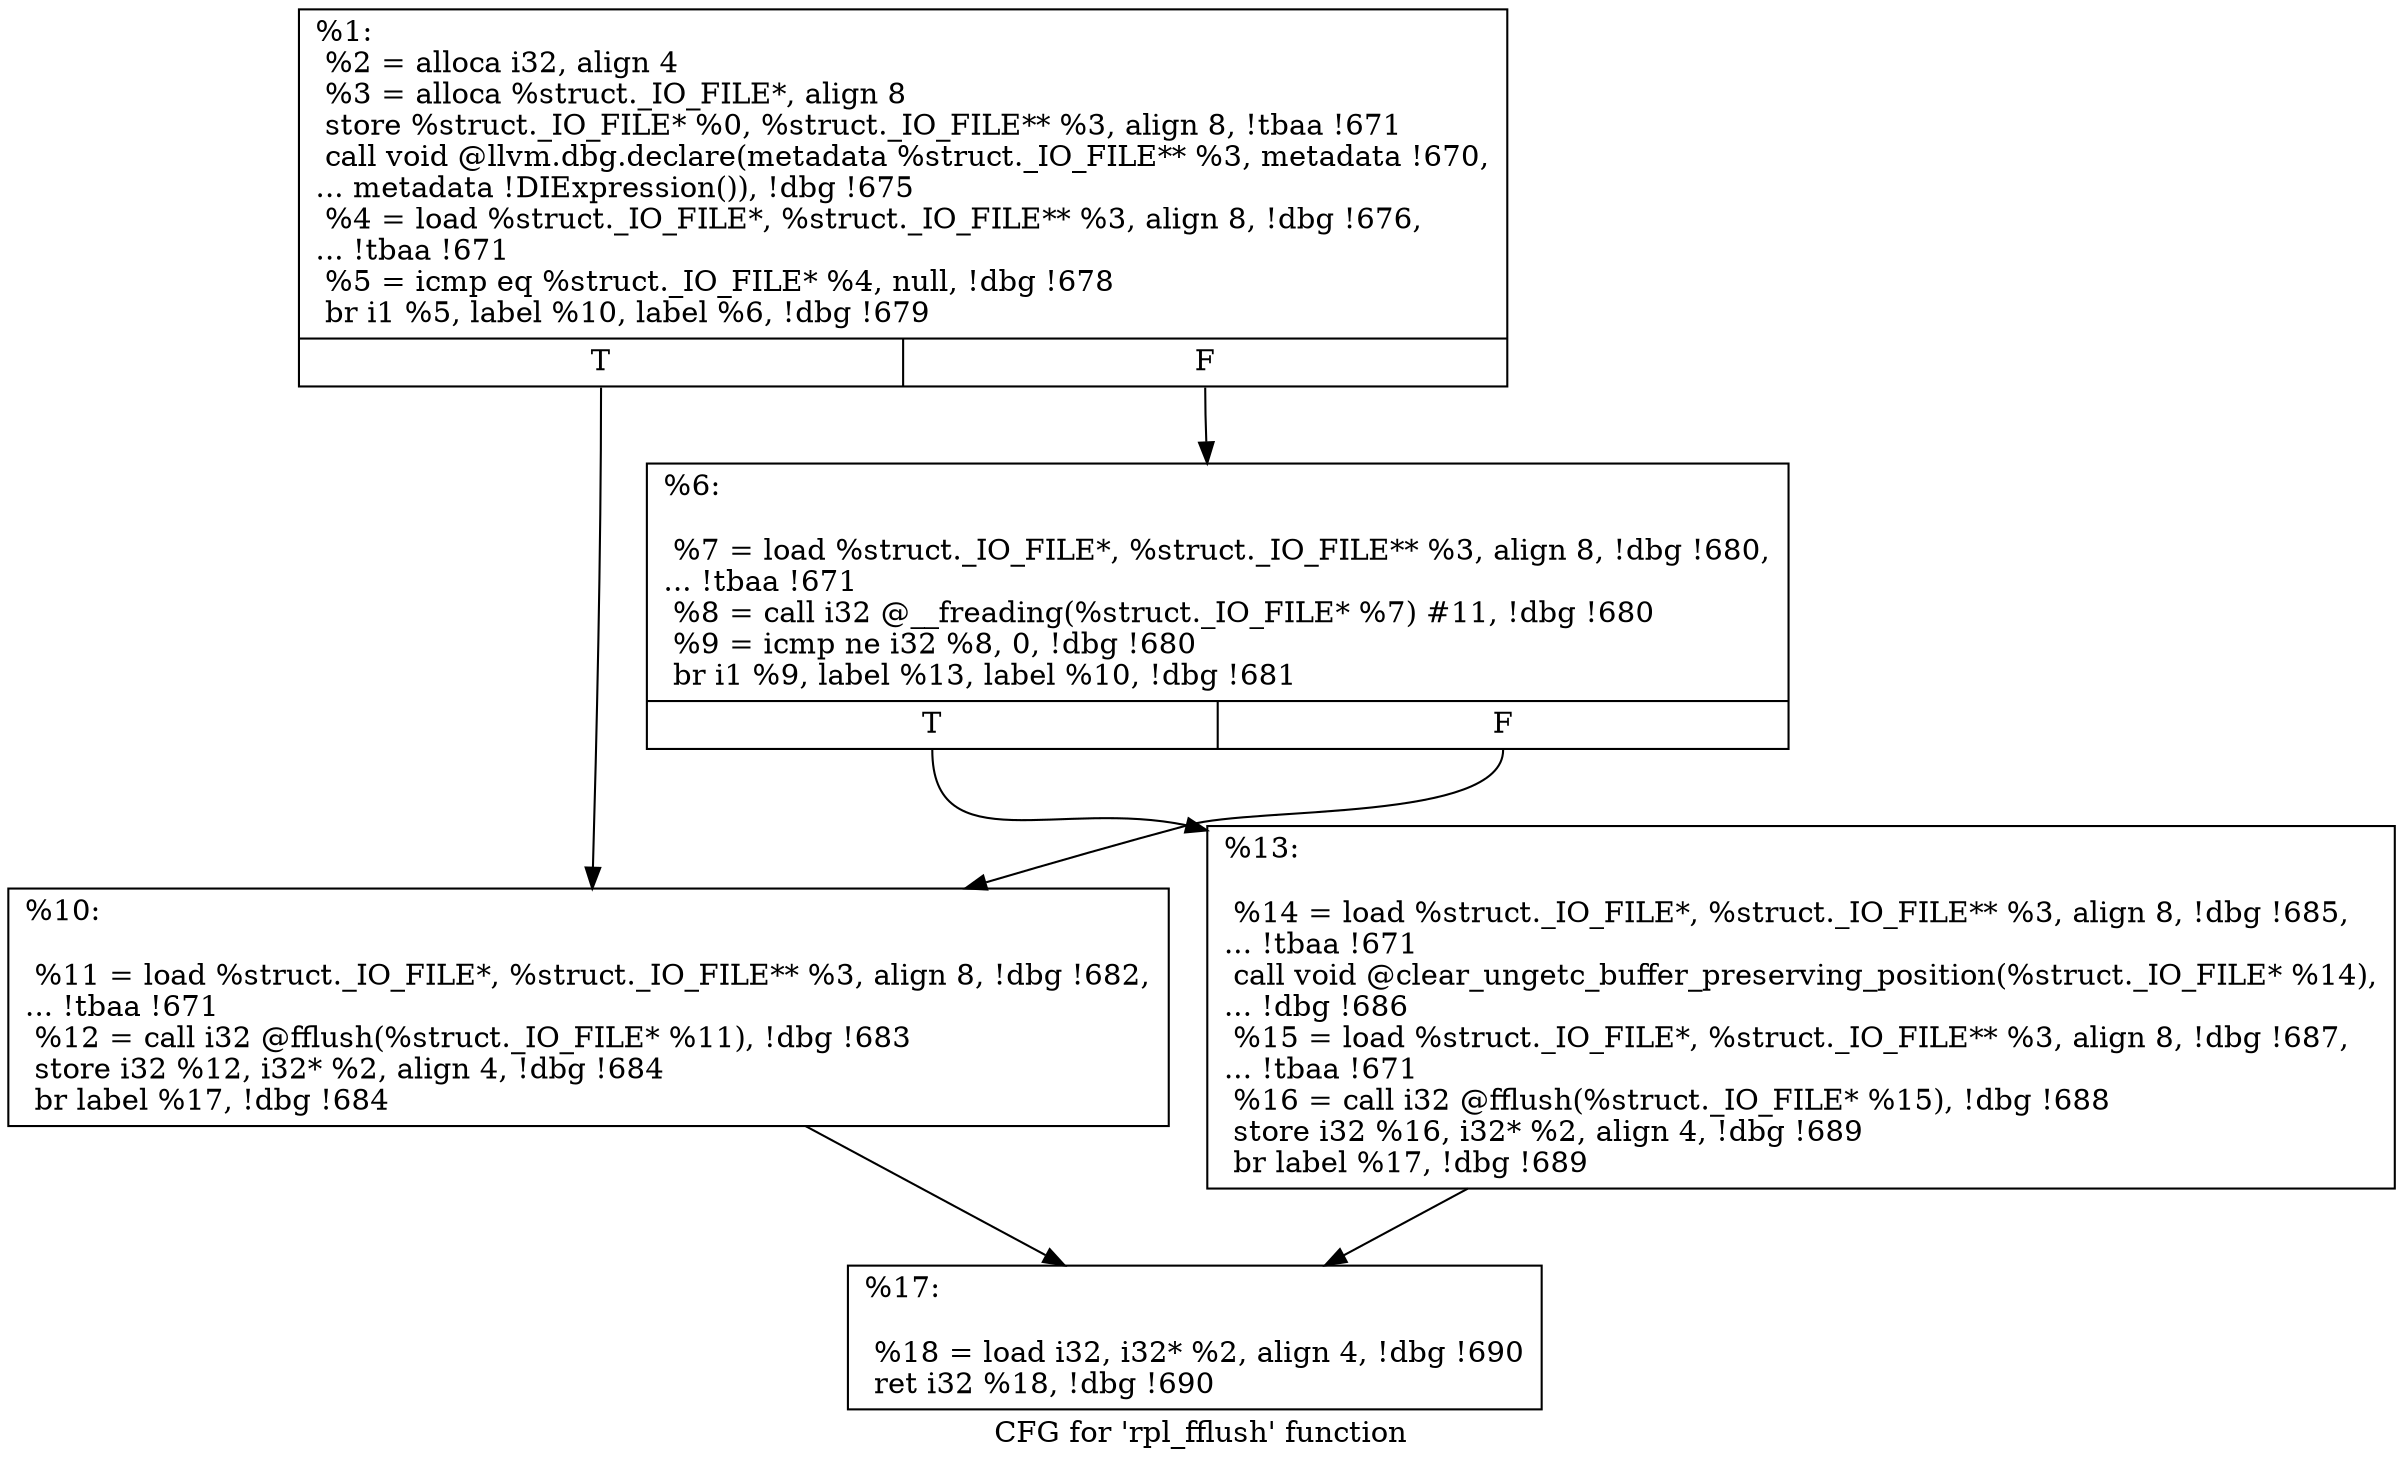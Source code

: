 digraph "CFG for 'rpl_fflush' function" {
	label="CFG for 'rpl_fflush' function";

	Node0x1494db0 [shape=record,label="{%1:\l  %2 = alloca i32, align 4\l  %3 = alloca %struct._IO_FILE*, align 8\l  store %struct._IO_FILE* %0, %struct._IO_FILE** %3, align 8, !tbaa !671\l  call void @llvm.dbg.declare(metadata %struct._IO_FILE** %3, metadata !670,\l... metadata !DIExpression()), !dbg !675\l  %4 = load %struct._IO_FILE*, %struct._IO_FILE** %3, align 8, !dbg !676,\l... !tbaa !671\l  %5 = icmp eq %struct._IO_FILE* %4, null, !dbg !678\l  br i1 %5, label %10, label %6, !dbg !679\l|{<s0>T|<s1>F}}"];
	Node0x1494db0:s0 -> Node0x1498ea0;
	Node0x1494db0:s1 -> Node0x1498e50;
	Node0x1498e50 [shape=record,label="{%6:\l\l  %7 = load %struct._IO_FILE*, %struct._IO_FILE** %3, align 8, !dbg !680,\l... !tbaa !671\l  %8 = call i32 @__freading(%struct._IO_FILE* %7) #11, !dbg !680\l  %9 = icmp ne i32 %8, 0, !dbg !680\l  br i1 %9, label %13, label %10, !dbg !681\l|{<s0>T|<s1>F}}"];
	Node0x1498e50:s0 -> Node0x1498ef0;
	Node0x1498e50:s1 -> Node0x1498ea0;
	Node0x1498ea0 [shape=record,label="{%10:\l\l  %11 = load %struct._IO_FILE*, %struct._IO_FILE** %3, align 8, !dbg !682,\l... !tbaa !671\l  %12 = call i32 @fflush(%struct._IO_FILE* %11), !dbg !683\l  store i32 %12, i32* %2, align 4, !dbg !684\l  br label %17, !dbg !684\l}"];
	Node0x1498ea0 -> Node0x1498f40;
	Node0x1498ef0 [shape=record,label="{%13:\l\l  %14 = load %struct._IO_FILE*, %struct._IO_FILE** %3, align 8, !dbg !685,\l... !tbaa !671\l  call void @clear_ungetc_buffer_preserving_position(%struct._IO_FILE* %14),\l... !dbg !686\l  %15 = load %struct._IO_FILE*, %struct._IO_FILE** %3, align 8, !dbg !687,\l... !tbaa !671\l  %16 = call i32 @fflush(%struct._IO_FILE* %15), !dbg !688\l  store i32 %16, i32* %2, align 4, !dbg !689\l  br label %17, !dbg !689\l}"];
	Node0x1498ef0 -> Node0x1498f40;
	Node0x1498f40 [shape=record,label="{%17:\l\l  %18 = load i32, i32* %2, align 4, !dbg !690\l  ret i32 %18, !dbg !690\l}"];
}
